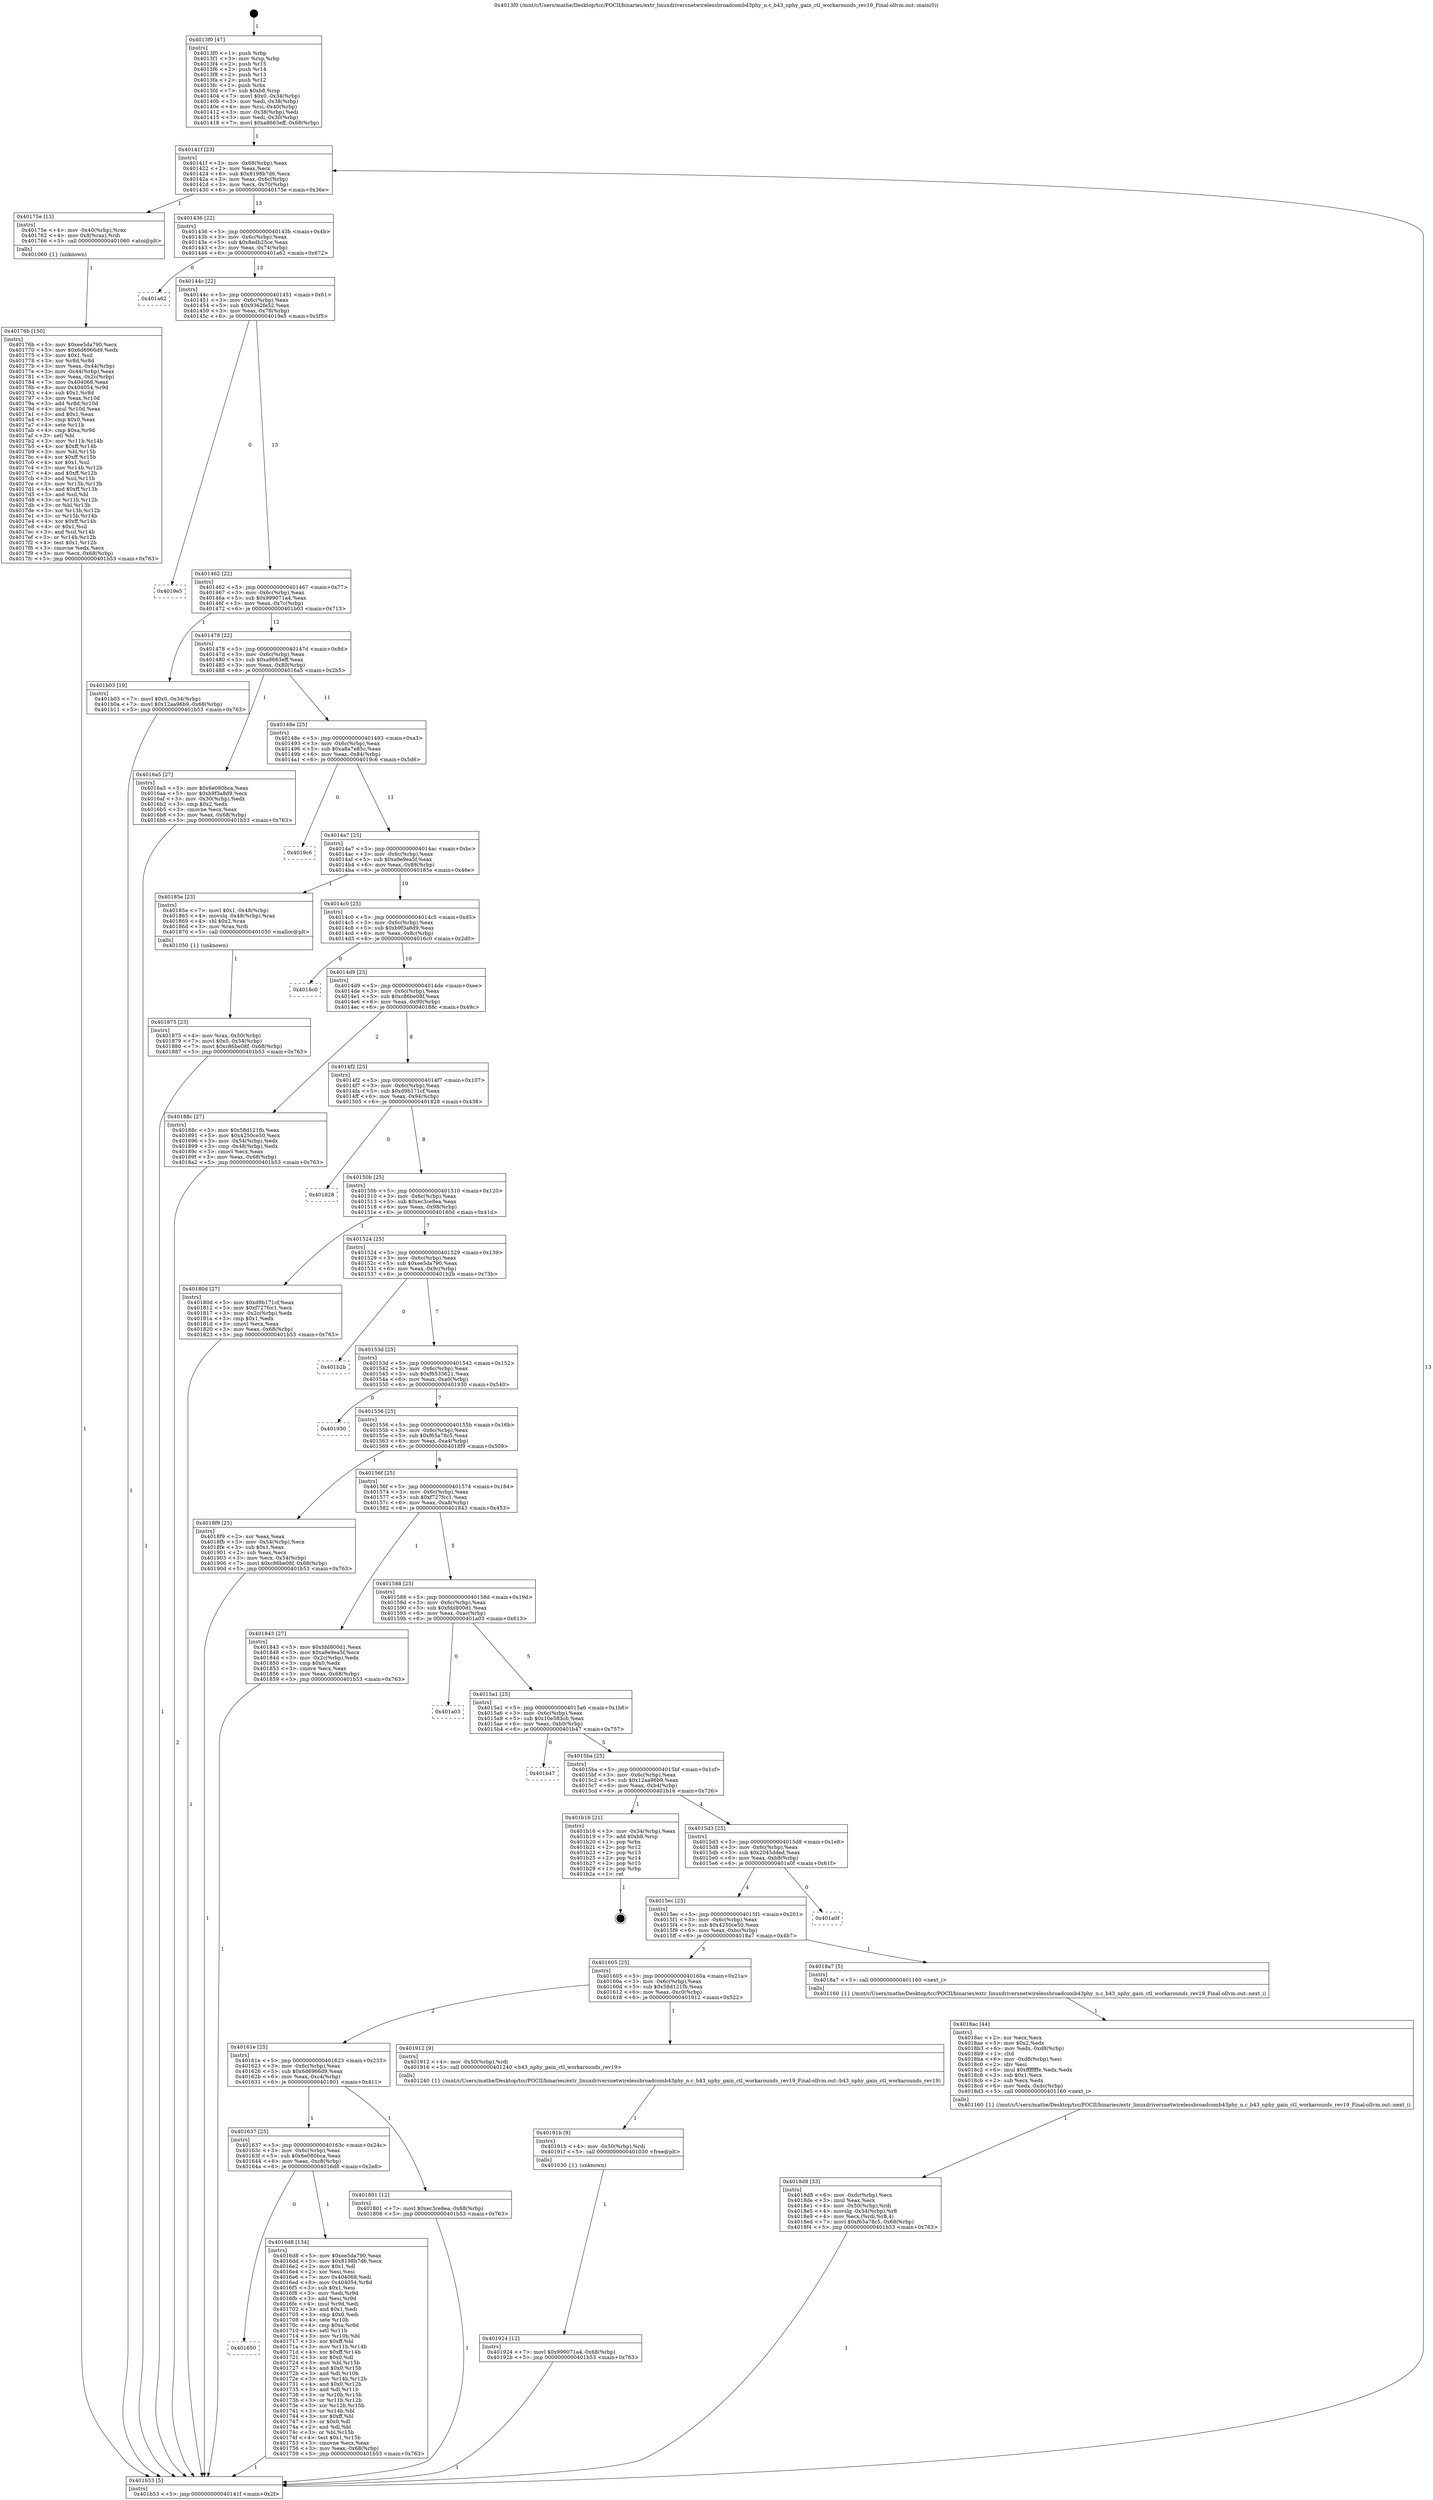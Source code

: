 digraph "0x4013f0" {
  label = "0x4013f0 (/mnt/c/Users/mathe/Desktop/tcc/POCII/binaries/extr_linuxdriversnetwirelessbroadcomb43phy_n.c_b43_nphy_gain_ctl_workarounds_rev19_Final-ollvm.out::main(0))"
  labelloc = "t"
  node[shape=record]

  Entry [label="",width=0.3,height=0.3,shape=circle,fillcolor=black,style=filled]
  "0x40141f" [label="{
     0x40141f [23]\l
     | [instrs]\l
     &nbsp;&nbsp;0x40141f \<+3\>: mov -0x68(%rbp),%eax\l
     &nbsp;&nbsp;0x401422 \<+2\>: mov %eax,%ecx\l
     &nbsp;&nbsp;0x401424 \<+6\>: sub $0x8198b7d6,%ecx\l
     &nbsp;&nbsp;0x40142a \<+3\>: mov %eax,-0x6c(%rbp)\l
     &nbsp;&nbsp;0x40142d \<+3\>: mov %ecx,-0x70(%rbp)\l
     &nbsp;&nbsp;0x401430 \<+6\>: je 000000000040175e \<main+0x36e\>\l
  }"]
  "0x40175e" [label="{
     0x40175e [13]\l
     | [instrs]\l
     &nbsp;&nbsp;0x40175e \<+4\>: mov -0x40(%rbp),%rax\l
     &nbsp;&nbsp;0x401762 \<+4\>: mov 0x8(%rax),%rdi\l
     &nbsp;&nbsp;0x401766 \<+5\>: call 0000000000401060 \<atoi@plt\>\l
     | [calls]\l
     &nbsp;&nbsp;0x401060 \{1\} (unknown)\l
  }"]
  "0x401436" [label="{
     0x401436 [22]\l
     | [instrs]\l
     &nbsp;&nbsp;0x401436 \<+5\>: jmp 000000000040143b \<main+0x4b\>\l
     &nbsp;&nbsp;0x40143b \<+3\>: mov -0x6c(%rbp),%eax\l
     &nbsp;&nbsp;0x40143e \<+5\>: sub $0x8edb25ce,%eax\l
     &nbsp;&nbsp;0x401443 \<+3\>: mov %eax,-0x74(%rbp)\l
     &nbsp;&nbsp;0x401446 \<+6\>: je 0000000000401a62 \<main+0x672\>\l
  }"]
  Exit [label="",width=0.3,height=0.3,shape=circle,fillcolor=black,style=filled,peripheries=2]
  "0x401a62" [label="{
     0x401a62\l
  }", style=dashed]
  "0x40144c" [label="{
     0x40144c [22]\l
     | [instrs]\l
     &nbsp;&nbsp;0x40144c \<+5\>: jmp 0000000000401451 \<main+0x61\>\l
     &nbsp;&nbsp;0x401451 \<+3\>: mov -0x6c(%rbp),%eax\l
     &nbsp;&nbsp;0x401454 \<+5\>: sub $0x9362fe52,%eax\l
     &nbsp;&nbsp;0x401459 \<+3\>: mov %eax,-0x78(%rbp)\l
     &nbsp;&nbsp;0x40145c \<+6\>: je 00000000004019e5 \<main+0x5f5\>\l
  }"]
  "0x401924" [label="{
     0x401924 [12]\l
     | [instrs]\l
     &nbsp;&nbsp;0x401924 \<+7\>: movl $0x999071a4,-0x68(%rbp)\l
     &nbsp;&nbsp;0x40192b \<+5\>: jmp 0000000000401b53 \<main+0x763\>\l
  }"]
  "0x4019e5" [label="{
     0x4019e5\l
  }", style=dashed]
  "0x401462" [label="{
     0x401462 [22]\l
     | [instrs]\l
     &nbsp;&nbsp;0x401462 \<+5\>: jmp 0000000000401467 \<main+0x77\>\l
     &nbsp;&nbsp;0x401467 \<+3\>: mov -0x6c(%rbp),%eax\l
     &nbsp;&nbsp;0x40146a \<+5\>: sub $0x999071a4,%eax\l
     &nbsp;&nbsp;0x40146f \<+3\>: mov %eax,-0x7c(%rbp)\l
     &nbsp;&nbsp;0x401472 \<+6\>: je 0000000000401b03 \<main+0x713\>\l
  }"]
  "0x40191b" [label="{
     0x40191b [9]\l
     | [instrs]\l
     &nbsp;&nbsp;0x40191b \<+4\>: mov -0x50(%rbp),%rdi\l
     &nbsp;&nbsp;0x40191f \<+5\>: call 0000000000401030 \<free@plt\>\l
     | [calls]\l
     &nbsp;&nbsp;0x401030 \{1\} (unknown)\l
  }"]
  "0x401b03" [label="{
     0x401b03 [19]\l
     | [instrs]\l
     &nbsp;&nbsp;0x401b03 \<+7\>: movl $0x0,-0x34(%rbp)\l
     &nbsp;&nbsp;0x401b0a \<+7\>: movl $0x12aa96b9,-0x68(%rbp)\l
     &nbsp;&nbsp;0x401b11 \<+5\>: jmp 0000000000401b53 \<main+0x763\>\l
  }"]
  "0x401478" [label="{
     0x401478 [22]\l
     | [instrs]\l
     &nbsp;&nbsp;0x401478 \<+5\>: jmp 000000000040147d \<main+0x8d\>\l
     &nbsp;&nbsp;0x40147d \<+3\>: mov -0x6c(%rbp),%eax\l
     &nbsp;&nbsp;0x401480 \<+5\>: sub $0xa8663eff,%eax\l
     &nbsp;&nbsp;0x401485 \<+3\>: mov %eax,-0x80(%rbp)\l
     &nbsp;&nbsp;0x401488 \<+6\>: je 00000000004016a5 \<main+0x2b5\>\l
  }"]
  "0x4018d8" [label="{
     0x4018d8 [33]\l
     | [instrs]\l
     &nbsp;&nbsp;0x4018d8 \<+6\>: mov -0xdc(%rbp),%ecx\l
     &nbsp;&nbsp;0x4018de \<+3\>: imul %eax,%ecx\l
     &nbsp;&nbsp;0x4018e1 \<+4\>: mov -0x50(%rbp),%rdi\l
     &nbsp;&nbsp;0x4018e5 \<+4\>: movslq -0x54(%rbp),%r8\l
     &nbsp;&nbsp;0x4018e9 \<+4\>: mov %ecx,(%rdi,%r8,4)\l
     &nbsp;&nbsp;0x4018ed \<+7\>: movl $0xf65a78c5,-0x68(%rbp)\l
     &nbsp;&nbsp;0x4018f4 \<+5\>: jmp 0000000000401b53 \<main+0x763\>\l
  }"]
  "0x4016a5" [label="{
     0x4016a5 [27]\l
     | [instrs]\l
     &nbsp;&nbsp;0x4016a5 \<+5\>: mov $0x6e080bca,%eax\l
     &nbsp;&nbsp;0x4016aa \<+5\>: mov $0xb9f3a8d9,%ecx\l
     &nbsp;&nbsp;0x4016af \<+3\>: mov -0x30(%rbp),%edx\l
     &nbsp;&nbsp;0x4016b2 \<+3\>: cmp $0x2,%edx\l
     &nbsp;&nbsp;0x4016b5 \<+3\>: cmovne %ecx,%eax\l
     &nbsp;&nbsp;0x4016b8 \<+3\>: mov %eax,-0x68(%rbp)\l
     &nbsp;&nbsp;0x4016bb \<+5\>: jmp 0000000000401b53 \<main+0x763\>\l
  }"]
  "0x40148e" [label="{
     0x40148e [25]\l
     | [instrs]\l
     &nbsp;&nbsp;0x40148e \<+5\>: jmp 0000000000401493 \<main+0xa3\>\l
     &nbsp;&nbsp;0x401493 \<+3\>: mov -0x6c(%rbp),%eax\l
     &nbsp;&nbsp;0x401496 \<+5\>: sub $0xa8a7e85c,%eax\l
     &nbsp;&nbsp;0x40149b \<+6\>: mov %eax,-0x84(%rbp)\l
     &nbsp;&nbsp;0x4014a1 \<+6\>: je 00000000004019c6 \<main+0x5d6\>\l
  }"]
  "0x401b53" [label="{
     0x401b53 [5]\l
     | [instrs]\l
     &nbsp;&nbsp;0x401b53 \<+5\>: jmp 000000000040141f \<main+0x2f\>\l
  }"]
  "0x4013f0" [label="{
     0x4013f0 [47]\l
     | [instrs]\l
     &nbsp;&nbsp;0x4013f0 \<+1\>: push %rbp\l
     &nbsp;&nbsp;0x4013f1 \<+3\>: mov %rsp,%rbp\l
     &nbsp;&nbsp;0x4013f4 \<+2\>: push %r15\l
     &nbsp;&nbsp;0x4013f6 \<+2\>: push %r14\l
     &nbsp;&nbsp;0x4013f8 \<+2\>: push %r13\l
     &nbsp;&nbsp;0x4013fa \<+2\>: push %r12\l
     &nbsp;&nbsp;0x4013fc \<+1\>: push %rbx\l
     &nbsp;&nbsp;0x4013fd \<+7\>: sub $0xb8,%rsp\l
     &nbsp;&nbsp;0x401404 \<+7\>: movl $0x0,-0x34(%rbp)\l
     &nbsp;&nbsp;0x40140b \<+3\>: mov %edi,-0x38(%rbp)\l
     &nbsp;&nbsp;0x40140e \<+4\>: mov %rsi,-0x40(%rbp)\l
     &nbsp;&nbsp;0x401412 \<+3\>: mov -0x38(%rbp),%edi\l
     &nbsp;&nbsp;0x401415 \<+3\>: mov %edi,-0x30(%rbp)\l
     &nbsp;&nbsp;0x401418 \<+7\>: movl $0xa8663eff,-0x68(%rbp)\l
  }"]
  "0x4018ac" [label="{
     0x4018ac [44]\l
     | [instrs]\l
     &nbsp;&nbsp;0x4018ac \<+2\>: xor %ecx,%ecx\l
     &nbsp;&nbsp;0x4018ae \<+5\>: mov $0x2,%edx\l
     &nbsp;&nbsp;0x4018b3 \<+6\>: mov %edx,-0xd8(%rbp)\l
     &nbsp;&nbsp;0x4018b9 \<+1\>: cltd\l
     &nbsp;&nbsp;0x4018ba \<+6\>: mov -0xd8(%rbp),%esi\l
     &nbsp;&nbsp;0x4018c0 \<+2\>: idiv %esi\l
     &nbsp;&nbsp;0x4018c2 \<+6\>: imul $0xfffffffe,%edx,%edx\l
     &nbsp;&nbsp;0x4018c8 \<+3\>: sub $0x1,%ecx\l
     &nbsp;&nbsp;0x4018cb \<+2\>: sub %ecx,%edx\l
     &nbsp;&nbsp;0x4018cd \<+6\>: mov %edx,-0xdc(%rbp)\l
     &nbsp;&nbsp;0x4018d3 \<+5\>: call 0000000000401160 \<next_i\>\l
     | [calls]\l
     &nbsp;&nbsp;0x401160 \{1\} (/mnt/c/Users/mathe/Desktop/tcc/POCII/binaries/extr_linuxdriversnetwirelessbroadcomb43phy_n.c_b43_nphy_gain_ctl_workarounds_rev19_Final-ollvm.out::next_i)\l
  }"]
  "0x4019c6" [label="{
     0x4019c6\l
  }", style=dashed]
  "0x4014a7" [label="{
     0x4014a7 [25]\l
     | [instrs]\l
     &nbsp;&nbsp;0x4014a7 \<+5\>: jmp 00000000004014ac \<main+0xbc\>\l
     &nbsp;&nbsp;0x4014ac \<+3\>: mov -0x6c(%rbp),%eax\l
     &nbsp;&nbsp;0x4014af \<+5\>: sub $0xa9e9ea5f,%eax\l
     &nbsp;&nbsp;0x4014b4 \<+6\>: mov %eax,-0x88(%rbp)\l
     &nbsp;&nbsp;0x4014ba \<+6\>: je 000000000040185e \<main+0x46e\>\l
  }"]
  "0x401875" [label="{
     0x401875 [23]\l
     | [instrs]\l
     &nbsp;&nbsp;0x401875 \<+4\>: mov %rax,-0x50(%rbp)\l
     &nbsp;&nbsp;0x401879 \<+7\>: movl $0x0,-0x54(%rbp)\l
     &nbsp;&nbsp;0x401880 \<+7\>: movl $0xc86be08f,-0x68(%rbp)\l
     &nbsp;&nbsp;0x401887 \<+5\>: jmp 0000000000401b53 \<main+0x763\>\l
  }"]
  "0x40185e" [label="{
     0x40185e [23]\l
     | [instrs]\l
     &nbsp;&nbsp;0x40185e \<+7\>: movl $0x1,-0x48(%rbp)\l
     &nbsp;&nbsp;0x401865 \<+4\>: movslq -0x48(%rbp),%rax\l
     &nbsp;&nbsp;0x401869 \<+4\>: shl $0x2,%rax\l
     &nbsp;&nbsp;0x40186d \<+3\>: mov %rax,%rdi\l
     &nbsp;&nbsp;0x401870 \<+5\>: call 0000000000401050 \<malloc@plt\>\l
     | [calls]\l
     &nbsp;&nbsp;0x401050 \{1\} (unknown)\l
  }"]
  "0x4014c0" [label="{
     0x4014c0 [25]\l
     | [instrs]\l
     &nbsp;&nbsp;0x4014c0 \<+5\>: jmp 00000000004014c5 \<main+0xd5\>\l
     &nbsp;&nbsp;0x4014c5 \<+3\>: mov -0x6c(%rbp),%eax\l
     &nbsp;&nbsp;0x4014c8 \<+5\>: sub $0xb9f3a8d9,%eax\l
     &nbsp;&nbsp;0x4014cd \<+6\>: mov %eax,-0x8c(%rbp)\l
     &nbsp;&nbsp;0x4014d3 \<+6\>: je 00000000004016c0 \<main+0x2d0\>\l
  }"]
  "0x40176b" [label="{
     0x40176b [150]\l
     | [instrs]\l
     &nbsp;&nbsp;0x40176b \<+5\>: mov $0xee5da790,%ecx\l
     &nbsp;&nbsp;0x401770 \<+5\>: mov $0x6d6966d9,%edx\l
     &nbsp;&nbsp;0x401775 \<+3\>: mov $0x1,%sil\l
     &nbsp;&nbsp;0x401778 \<+3\>: xor %r8d,%r8d\l
     &nbsp;&nbsp;0x40177b \<+3\>: mov %eax,-0x44(%rbp)\l
     &nbsp;&nbsp;0x40177e \<+3\>: mov -0x44(%rbp),%eax\l
     &nbsp;&nbsp;0x401781 \<+3\>: mov %eax,-0x2c(%rbp)\l
     &nbsp;&nbsp;0x401784 \<+7\>: mov 0x404068,%eax\l
     &nbsp;&nbsp;0x40178b \<+8\>: mov 0x404054,%r9d\l
     &nbsp;&nbsp;0x401793 \<+4\>: sub $0x1,%r8d\l
     &nbsp;&nbsp;0x401797 \<+3\>: mov %eax,%r10d\l
     &nbsp;&nbsp;0x40179a \<+3\>: add %r8d,%r10d\l
     &nbsp;&nbsp;0x40179d \<+4\>: imul %r10d,%eax\l
     &nbsp;&nbsp;0x4017a1 \<+3\>: and $0x1,%eax\l
     &nbsp;&nbsp;0x4017a4 \<+3\>: cmp $0x0,%eax\l
     &nbsp;&nbsp;0x4017a7 \<+4\>: sete %r11b\l
     &nbsp;&nbsp;0x4017ab \<+4\>: cmp $0xa,%r9d\l
     &nbsp;&nbsp;0x4017af \<+3\>: setl %bl\l
     &nbsp;&nbsp;0x4017b2 \<+3\>: mov %r11b,%r14b\l
     &nbsp;&nbsp;0x4017b5 \<+4\>: xor $0xff,%r14b\l
     &nbsp;&nbsp;0x4017b9 \<+3\>: mov %bl,%r15b\l
     &nbsp;&nbsp;0x4017bc \<+4\>: xor $0xff,%r15b\l
     &nbsp;&nbsp;0x4017c0 \<+4\>: xor $0x1,%sil\l
     &nbsp;&nbsp;0x4017c4 \<+3\>: mov %r14b,%r12b\l
     &nbsp;&nbsp;0x4017c7 \<+4\>: and $0xff,%r12b\l
     &nbsp;&nbsp;0x4017cb \<+3\>: and %sil,%r11b\l
     &nbsp;&nbsp;0x4017ce \<+3\>: mov %r15b,%r13b\l
     &nbsp;&nbsp;0x4017d1 \<+4\>: and $0xff,%r13b\l
     &nbsp;&nbsp;0x4017d5 \<+3\>: and %sil,%bl\l
     &nbsp;&nbsp;0x4017d8 \<+3\>: or %r11b,%r12b\l
     &nbsp;&nbsp;0x4017db \<+3\>: or %bl,%r13b\l
     &nbsp;&nbsp;0x4017de \<+3\>: xor %r13b,%r12b\l
     &nbsp;&nbsp;0x4017e1 \<+3\>: or %r15b,%r14b\l
     &nbsp;&nbsp;0x4017e4 \<+4\>: xor $0xff,%r14b\l
     &nbsp;&nbsp;0x4017e8 \<+4\>: or $0x1,%sil\l
     &nbsp;&nbsp;0x4017ec \<+3\>: and %sil,%r14b\l
     &nbsp;&nbsp;0x4017ef \<+3\>: or %r14b,%r12b\l
     &nbsp;&nbsp;0x4017f2 \<+4\>: test $0x1,%r12b\l
     &nbsp;&nbsp;0x4017f6 \<+3\>: cmovne %edx,%ecx\l
     &nbsp;&nbsp;0x4017f9 \<+3\>: mov %ecx,-0x68(%rbp)\l
     &nbsp;&nbsp;0x4017fc \<+5\>: jmp 0000000000401b53 \<main+0x763\>\l
  }"]
  "0x4016c0" [label="{
     0x4016c0\l
  }", style=dashed]
  "0x4014d9" [label="{
     0x4014d9 [25]\l
     | [instrs]\l
     &nbsp;&nbsp;0x4014d9 \<+5\>: jmp 00000000004014de \<main+0xee\>\l
     &nbsp;&nbsp;0x4014de \<+3\>: mov -0x6c(%rbp),%eax\l
     &nbsp;&nbsp;0x4014e1 \<+5\>: sub $0xc86be08f,%eax\l
     &nbsp;&nbsp;0x4014e6 \<+6\>: mov %eax,-0x90(%rbp)\l
     &nbsp;&nbsp;0x4014ec \<+6\>: je 000000000040188c \<main+0x49c\>\l
  }"]
  "0x401650" [label="{
     0x401650\l
  }", style=dashed]
  "0x40188c" [label="{
     0x40188c [27]\l
     | [instrs]\l
     &nbsp;&nbsp;0x40188c \<+5\>: mov $0x58d121fb,%eax\l
     &nbsp;&nbsp;0x401891 \<+5\>: mov $0x4250ce50,%ecx\l
     &nbsp;&nbsp;0x401896 \<+3\>: mov -0x54(%rbp),%edx\l
     &nbsp;&nbsp;0x401899 \<+3\>: cmp -0x48(%rbp),%edx\l
     &nbsp;&nbsp;0x40189c \<+3\>: cmovl %ecx,%eax\l
     &nbsp;&nbsp;0x40189f \<+3\>: mov %eax,-0x68(%rbp)\l
     &nbsp;&nbsp;0x4018a2 \<+5\>: jmp 0000000000401b53 \<main+0x763\>\l
  }"]
  "0x4014f2" [label="{
     0x4014f2 [25]\l
     | [instrs]\l
     &nbsp;&nbsp;0x4014f2 \<+5\>: jmp 00000000004014f7 \<main+0x107\>\l
     &nbsp;&nbsp;0x4014f7 \<+3\>: mov -0x6c(%rbp),%eax\l
     &nbsp;&nbsp;0x4014fa \<+5\>: sub $0xd9b171cf,%eax\l
     &nbsp;&nbsp;0x4014ff \<+6\>: mov %eax,-0x94(%rbp)\l
     &nbsp;&nbsp;0x401505 \<+6\>: je 0000000000401828 \<main+0x438\>\l
  }"]
  "0x4016d8" [label="{
     0x4016d8 [134]\l
     | [instrs]\l
     &nbsp;&nbsp;0x4016d8 \<+5\>: mov $0xee5da790,%eax\l
     &nbsp;&nbsp;0x4016dd \<+5\>: mov $0x8198b7d6,%ecx\l
     &nbsp;&nbsp;0x4016e2 \<+2\>: mov $0x1,%dl\l
     &nbsp;&nbsp;0x4016e4 \<+2\>: xor %esi,%esi\l
     &nbsp;&nbsp;0x4016e6 \<+7\>: mov 0x404068,%edi\l
     &nbsp;&nbsp;0x4016ed \<+8\>: mov 0x404054,%r8d\l
     &nbsp;&nbsp;0x4016f5 \<+3\>: sub $0x1,%esi\l
     &nbsp;&nbsp;0x4016f8 \<+3\>: mov %edi,%r9d\l
     &nbsp;&nbsp;0x4016fb \<+3\>: add %esi,%r9d\l
     &nbsp;&nbsp;0x4016fe \<+4\>: imul %r9d,%edi\l
     &nbsp;&nbsp;0x401702 \<+3\>: and $0x1,%edi\l
     &nbsp;&nbsp;0x401705 \<+3\>: cmp $0x0,%edi\l
     &nbsp;&nbsp;0x401708 \<+4\>: sete %r10b\l
     &nbsp;&nbsp;0x40170c \<+4\>: cmp $0xa,%r8d\l
     &nbsp;&nbsp;0x401710 \<+4\>: setl %r11b\l
     &nbsp;&nbsp;0x401714 \<+3\>: mov %r10b,%bl\l
     &nbsp;&nbsp;0x401717 \<+3\>: xor $0xff,%bl\l
     &nbsp;&nbsp;0x40171a \<+3\>: mov %r11b,%r14b\l
     &nbsp;&nbsp;0x40171d \<+4\>: xor $0xff,%r14b\l
     &nbsp;&nbsp;0x401721 \<+3\>: xor $0x0,%dl\l
     &nbsp;&nbsp;0x401724 \<+3\>: mov %bl,%r15b\l
     &nbsp;&nbsp;0x401727 \<+4\>: and $0x0,%r15b\l
     &nbsp;&nbsp;0x40172b \<+3\>: and %dl,%r10b\l
     &nbsp;&nbsp;0x40172e \<+3\>: mov %r14b,%r12b\l
     &nbsp;&nbsp;0x401731 \<+4\>: and $0x0,%r12b\l
     &nbsp;&nbsp;0x401735 \<+3\>: and %dl,%r11b\l
     &nbsp;&nbsp;0x401738 \<+3\>: or %r10b,%r15b\l
     &nbsp;&nbsp;0x40173b \<+3\>: or %r11b,%r12b\l
     &nbsp;&nbsp;0x40173e \<+3\>: xor %r12b,%r15b\l
     &nbsp;&nbsp;0x401741 \<+3\>: or %r14b,%bl\l
     &nbsp;&nbsp;0x401744 \<+3\>: xor $0xff,%bl\l
     &nbsp;&nbsp;0x401747 \<+3\>: or $0x0,%dl\l
     &nbsp;&nbsp;0x40174a \<+2\>: and %dl,%bl\l
     &nbsp;&nbsp;0x40174c \<+3\>: or %bl,%r15b\l
     &nbsp;&nbsp;0x40174f \<+4\>: test $0x1,%r15b\l
     &nbsp;&nbsp;0x401753 \<+3\>: cmovne %ecx,%eax\l
     &nbsp;&nbsp;0x401756 \<+3\>: mov %eax,-0x68(%rbp)\l
     &nbsp;&nbsp;0x401759 \<+5\>: jmp 0000000000401b53 \<main+0x763\>\l
  }"]
  "0x401828" [label="{
     0x401828\l
  }", style=dashed]
  "0x40150b" [label="{
     0x40150b [25]\l
     | [instrs]\l
     &nbsp;&nbsp;0x40150b \<+5\>: jmp 0000000000401510 \<main+0x120\>\l
     &nbsp;&nbsp;0x401510 \<+3\>: mov -0x6c(%rbp),%eax\l
     &nbsp;&nbsp;0x401513 \<+5\>: sub $0xec3ce8ea,%eax\l
     &nbsp;&nbsp;0x401518 \<+6\>: mov %eax,-0x98(%rbp)\l
     &nbsp;&nbsp;0x40151e \<+6\>: je 000000000040180d \<main+0x41d\>\l
  }"]
  "0x401637" [label="{
     0x401637 [25]\l
     | [instrs]\l
     &nbsp;&nbsp;0x401637 \<+5\>: jmp 000000000040163c \<main+0x24c\>\l
     &nbsp;&nbsp;0x40163c \<+3\>: mov -0x6c(%rbp),%eax\l
     &nbsp;&nbsp;0x40163f \<+5\>: sub $0x6e080bca,%eax\l
     &nbsp;&nbsp;0x401644 \<+6\>: mov %eax,-0xc8(%rbp)\l
     &nbsp;&nbsp;0x40164a \<+6\>: je 00000000004016d8 \<main+0x2e8\>\l
  }"]
  "0x40180d" [label="{
     0x40180d [27]\l
     | [instrs]\l
     &nbsp;&nbsp;0x40180d \<+5\>: mov $0xd9b171cf,%eax\l
     &nbsp;&nbsp;0x401812 \<+5\>: mov $0xf727fcc1,%ecx\l
     &nbsp;&nbsp;0x401817 \<+3\>: mov -0x2c(%rbp),%edx\l
     &nbsp;&nbsp;0x40181a \<+3\>: cmp $0x1,%edx\l
     &nbsp;&nbsp;0x40181d \<+3\>: cmovl %ecx,%eax\l
     &nbsp;&nbsp;0x401820 \<+3\>: mov %eax,-0x68(%rbp)\l
     &nbsp;&nbsp;0x401823 \<+5\>: jmp 0000000000401b53 \<main+0x763\>\l
  }"]
  "0x401524" [label="{
     0x401524 [25]\l
     | [instrs]\l
     &nbsp;&nbsp;0x401524 \<+5\>: jmp 0000000000401529 \<main+0x139\>\l
     &nbsp;&nbsp;0x401529 \<+3\>: mov -0x6c(%rbp),%eax\l
     &nbsp;&nbsp;0x40152c \<+5\>: sub $0xee5da790,%eax\l
     &nbsp;&nbsp;0x401531 \<+6\>: mov %eax,-0x9c(%rbp)\l
     &nbsp;&nbsp;0x401537 \<+6\>: je 0000000000401b2b \<main+0x73b\>\l
  }"]
  "0x401801" [label="{
     0x401801 [12]\l
     | [instrs]\l
     &nbsp;&nbsp;0x401801 \<+7\>: movl $0xec3ce8ea,-0x68(%rbp)\l
     &nbsp;&nbsp;0x401808 \<+5\>: jmp 0000000000401b53 \<main+0x763\>\l
  }"]
  "0x401b2b" [label="{
     0x401b2b\l
  }", style=dashed]
  "0x40153d" [label="{
     0x40153d [25]\l
     | [instrs]\l
     &nbsp;&nbsp;0x40153d \<+5\>: jmp 0000000000401542 \<main+0x152\>\l
     &nbsp;&nbsp;0x401542 \<+3\>: mov -0x6c(%rbp),%eax\l
     &nbsp;&nbsp;0x401545 \<+5\>: sub $0xf6533621,%eax\l
     &nbsp;&nbsp;0x40154a \<+6\>: mov %eax,-0xa0(%rbp)\l
     &nbsp;&nbsp;0x401550 \<+6\>: je 0000000000401930 \<main+0x540\>\l
  }"]
  "0x40161e" [label="{
     0x40161e [25]\l
     | [instrs]\l
     &nbsp;&nbsp;0x40161e \<+5\>: jmp 0000000000401623 \<main+0x233\>\l
     &nbsp;&nbsp;0x401623 \<+3\>: mov -0x6c(%rbp),%eax\l
     &nbsp;&nbsp;0x401626 \<+5\>: sub $0x6d6966d9,%eax\l
     &nbsp;&nbsp;0x40162b \<+6\>: mov %eax,-0xc4(%rbp)\l
     &nbsp;&nbsp;0x401631 \<+6\>: je 0000000000401801 \<main+0x411\>\l
  }"]
  "0x401930" [label="{
     0x401930\l
  }", style=dashed]
  "0x401556" [label="{
     0x401556 [25]\l
     | [instrs]\l
     &nbsp;&nbsp;0x401556 \<+5\>: jmp 000000000040155b \<main+0x16b\>\l
     &nbsp;&nbsp;0x40155b \<+3\>: mov -0x6c(%rbp),%eax\l
     &nbsp;&nbsp;0x40155e \<+5\>: sub $0xf65a78c5,%eax\l
     &nbsp;&nbsp;0x401563 \<+6\>: mov %eax,-0xa4(%rbp)\l
     &nbsp;&nbsp;0x401569 \<+6\>: je 00000000004018f9 \<main+0x509\>\l
  }"]
  "0x401912" [label="{
     0x401912 [9]\l
     | [instrs]\l
     &nbsp;&nbsp;0x401912 \<+4\>: mov -0x50(%rbp),%rdi\l
     &nbsp;&nbsp;0x401916 \<+5\>: call 0000000000401240 \<b43_nphy_gain_ctl_workarounds_rev19\>\l
     | [calls]\l
     &nbsp;&nbsp;0x401240 \{1\} (/mnt/c/Users/mathe/Desktop/tcc/POCII/binaries/extr_linuxdriversnetwirelessbroadcomb43phy_n.c_b43_nphy_gain_ctl_workarounds_rev19_Final-ollvm.out::b43_nphy_gain_ctl_workarounds_rev19)\l
  }"]
  "0x4018f9" [label="{
     0x4018f9 [25]\l
     | [instrs]\l
     &nbsp;&nbsp;0x4018f9 \<+2\>: xor %eax,%eax\l
     &nbsp;&nbsp;0x4018fb \<+3\>: mov -0x54(%rbp),%ecx\l
     &nbsp;&nbsp;0x4018fe \<+3\>: sub $0x1,%eax\l
     &nbsp;&nbsp;0x401901 \<+2\>: sub %eax,%ecx\l
     &nbsp;&nbsp;0x401903 \<+3\>: mov %ecx,-0x54(%rbp)\l
     &nbsp;&nbsp;0x401906 \<+7\>: movl $0xc86be08f,-0x68(%rbp)\l
     &nbsp;&nbsp;0x40190d \<+5\>: jmp 0000000000401b53 \<main+0x763\>\l
  }"]
  "0x40156f" [label="{
     0x40156f [25]\l
     | [instrs]\l
     &nbsp;&nbsp;0x40156f \<+5\>: jmp 0000000000401574 \<main+0x184\>\l
     &nbsp;&nbsp;0x401574 \<+3\>: mov -0x6c(%rbp),%eax\l
     &nbsp;&nbsp;0x401577 \<+5\>: sub $0xf727fcc1,%eax\l
     &nbsp;&nbsp;0x40157c \<+6\>: mov %eax,-0xa8(%rbp)\l
     &nbsp;&nbsp;0x401582 \<+6\>: je 0000000000401843 \<main+0x453\>\l
  }"]
  "0x401605" [label="{
     0x401605 [25]\l
     | [instrs]\l
     &nbsp;&nbsp;0x401605 \<+5\>: jmp 000000000040160a \<main+0x21a\>\l
     &nbsp;&nbsp;0x40160a \<+3\>: mov -0x6c(%rbp),%eax\l
     &nbsp;&nbsp;0x40160d \<+5\>: sub $0x58d121fb,%eax\l
     &nbsp;&nbsp;0x401612 \<+6\>: mov %eax,-0xc0(%rbp)\l
     &nbsp;&nbsp;0x401618 \<+6\>: je 0000000000401912 \<main+0x522\>\l
  }"]
  "0x401843" [label="{
     0x401843 [27]\l
     | [instrs]\l
     &nbsp;&nbsp;0x401843 \<+5\>: mov $0xfdd800d1,%eax\l
     &nbsp;&nbsp;0x401848 \<+5\>: mov $0xa9e9ea5f,%ecx\l
     &nbsp;&nbsp;0x40184d \<+3\>: mov -0x2c(%rbp),%edx\l
     &nbsp;&nbsp;0x401850 \<+3\>: cmp $0x0,%edx\l
     &nbsp;&nbsp;0x401853 \<+3\>: cmove %ecx,%eax\l
     &nbsp;&nbsp;0x401856 \<+3\>: mov %eax,-0x68(%rbp)\l
     &nbsp;&nbsp;0x401859 \<+5\>: jmp 0000000000401b53 \<main+0x763\>\l
  }"]
  "0x401588" [label="{
     0x401588 [25]\l
     | [instrs]\l
     &nbsp;&nbsp;0x401588 \<+5\>: jmp 000000000040158d \<main+0x19d\>\l
     &nbsp;&nbsp;0x40158d \<+3\>: mov -0x6c(%rbp),%eax\l
     &nbsp;&nbsp;0x401590 \<+5\>: sub $0xfdd800d1,%eax\l
     &nbsp;&nbsp;0x401595 \<+6\>: mov %eax,-0xac(%rbp)\l
     &nbsp;&nbsp;0x40159b \<+6\>: je 0000000000401a03 \<main+0x613\>\l
  }"]
  "0x4018a7" [label="{
     0x4018a7 [5]\l
     | [instrs]\l
     &nbsp;&nbsp;0x4018a7 \<+5\>: call 0000000000401160 \<next_i\>\l
     | [calls]\l
     &nbsp;&nbsp;0x401160 \{1\} (/mnt/c/Users/mathe/Desktop/tcc/POCII/binaries/extr_linuxdriversnetwirelessbroadcomb43phy_n.c_b43_nphy_gain_ctl_workarounds_rev19_Final-ollvm.out::next_i)\l
  }"]
  "0x401a03" [label="{
     0x401a03\l
  }", style=dashed]
  "0x4015a1" [label="{
     0x4015a1 [25]\l
     | [instrs]\l
     &nbsp;&nbsp;0x4015a1 \<+5\>: jmp 00000000004015a6 \<main+0x1b6\>\l
     &nbsp;&nbsp;0x4015a6 \<+3\>: mov -0x6c(%rbp),%eax\l
     &nbsp;&nbsp;0x4015a9 \<+5\>: sub $0x10e583cb,%eax\l
     &nbsp;&nbsp;0x4015ae \<+6\>: mov %eax,-0xb0(%rbp)\l
     &nbsp;&nbsp;0x4015b4 \<+6\>: je 0000000000401b47 \<main+0x757\>\l
  }"]
  "0x4015ec" [label="{
     0x4015ec [25]\l
     | [instrs]\l
     &nbsp;&nbsp;0x4015ec \<+5\>: jmp 00000000004015f1 \<main+0x201\>\l
     &nbsp;&nbsp;0x4015f1 \<+3\>: mov -0x6c(%rbp),%eax\l
     &nbsp;&nbsp;0x4015f4 \<+5\>: sub $0x4250ce50,%eax\l
     &nbsp;&nbsp;0x4015f9 \<+6\>: mov %eax,-0xbc(%rbp)\l
     &nbsp;&nbsp;0x4015ff \<+6\>: je 00000000004018a7 \<main+0x4b7\>\l
  }"]
  "0x401b47" [label="{
     0x401b47\l
  }", style=dashed]
  "0x4015ba" [label="{
     0x4015ba [25]\l
     | [instrs]\l
     &nbsp;&nbsp;0x4015ba \<+5\>: jmp 00000000004015bf \<main+0x1cf\>\l
     &nbsp;&nbsp;0x4015bf \<+3\>: mov -0x6c(%rbp),%eax\l
     &nbsp;&nbsp;0x4015c2 \<+5\>: sub $0x12aa96b9,%eax\l
     &nbsp;&nbsp;0x4015c7 \<+6\>: mov %eax,-0xb4(%rbp)\l
     &nbsp;&nbsp;0x4015cd \<+6\>: je 0000000000401b16 \<main+0x726\>\l
  }"]
  "0x401a0f" [label="{
     0x401a0f\l
  }", style=dashed]
  "0x401b16" [label="{
     0x401b16 [21]\l
     | [instrs]\l
     &nbsp;&nbsp;0x401b16 \<+3\>: mov -0x34(%rbp),%eax\l
     &nbsp;&nbsp;0x401b19 \<+7\>: add $0xb8,%rsp\l
     &nbsp;&nbsp;0x401b20 \<+1\>: pop %rbx\l
     &nbsp;&nbsp;0x401b21 \<+2\>: pop %r12\l
     &nbsp;&nbsp;0x401b23 \<+2\>: pop %r13\l
     &nbsp;&nbsp;0x401b25 \<+2\>: pop %r14\l
     &nbsp;&nbsp;0x401b27 \<+2\>: pop %r15\l
     &nbsp;&nbsp;0x401b29 \<+1\>: pop %rbp\l
     &nbsp;&nbsp;0x401b2a \<+1\>: ret\l
  }"]
  "0x4015d3" [label="{
     0x4015d3 [25]\l
     | [instrs]\l
     &nbsp;&nbsp;0x4015d3 \<+5\>: jmp 00000000004015d8 \<main+0x1e8\>\l
     &nbsp;&nbsp;0x4015d8 \<+3\>: mov -0x6c(%rbp),%eax\l
     &nbsp;&nbsp;0x4015db \<+5\>: sub $0x2045dded,%eax\l
     &nbsp;&nbsp;0x4015e0 \<+6\>: mov %eax,-0xb8(%rbp)\l
     &nbsp;&nbsp;0x4015e6 \<+6\>: je 0000000000401a0f \<main+0x61f\>\l
  }"]
  Entry -> "0x4013f0" [label=" 1"]
  "0x40141f" -> "0x40175e" [label=" 1"]
  "0x40141f" -> "0x401436" [label=" 13"]
  "0x401b16" -> Exit [label=" 1"]
  "0x401436" -> "0x401a62" [label=" 0"]
  "0x401436" -> "0x40144c" [label=" 13"]
  "0x401b03" -> "0x401b53" [label=" 1"]
  "0x40144c" -> "0x4019e5" [label=" 0"]
  "0x40144c" -> "0x401462" [label=" 13"]
  "0x401924" -> "0x401b53" [label=" 1"]
  "0x401462" -> "0x401b03" [label=" 1"]
  "0x401462" -> "0x401478" [label=" 12"]
  "0x40191b" -> "0x401924" [label=" 1"]
  "0x401478" -> "0x4016a5" [label=" 1"]
  "0x401478" -> "0x40148e" [label=" 11"]
  "0x4016a5" -> "0x401b53" [label=" 1"]
  "0x4013f0" -> "0x40141f" [label=" 1"]
  "0x401b53" -> "0x40141f" [label=" 13"]
  "0x401912" -> "0x40191b" [label=" 1"]
  "0x40148e" -> "0x4019c6" [label=" 0"]
  "0x40148e" -> "0x4014a7" [label=" 11"]
  "0x4018f9" -> "0x401b53" [label=" 1"]
  "0x4014a7" -> "0x40185e" [label=" 1"]
  "0x4014a7" -> "0x4014c0" [label=" 10"]
  "0x4018d8" -> "0x401b53" [label=" 1"]
  "0x4014c0" -> "0x4016c0" [label=" 0"]
  "0x4014c0" -> "0x4014d9" [label=" 10"]
  "0x4018ac" -> "0x4018d8" [label=" 1"]
  "0x4014d9" -> "0x40188c" [label=" 2"]
  "0x4014d9" -> "0x4014f2" [label=" 8"]
  "0x4018a7" -> "0x4018ac" [label=" 1"]
  "0x4014f2" -> "0x401828" [label=" 0"]
  "0x4014f2" -> "0x40150b" [label=" 8"]
  "0x40188c" -> "0x401b53" [label=" 2"]
  "0x40150b" -> "0x40180d" [label=" 1"]
  "0x40150b" -> "0x401524" [label=" 7"]
  "0x40185e" -> "0x401875" [label=" 1"]
  "0x401524" -> "0x401b2b" [label=" 0"]
  "0x401524" -> "0x40153d" [label=" 7"]
  "0x401843" -> "0x401b53" [label=" 1"]
  "0x40153d" -> "0x401930" [label=" 0"]
  "0x40153d" -> "0x401556" [label=" 7"]
  "0x401801" -> "0x401b53" [label=" 1"]
  "0x401556" -> "0x4018f9" [label=" 1"]
  "0x401556" -> "0x40156f" [label=" 6"]
  "0x40176b" -> "0x401b53" [label=" 1"]
  "0x40156f" -> "0x401843" [label=" 1"]
  "0x40156f" -> "0x401588" [label=" 5"]
  "0x4016d8" -> "0x401b53" [label=" 1"]
  "0x401588" -> "0x401a03" [label=" 0"]
  "0x401588" -> "0x4015a1" [label=" 5"]
  "0x401637" -> "0x401650" [label=" 0"]
  "0x4015a1" -> "0x401b47" [label=" 0"]
  "0x4015a1" -> "0x4015ba" [label=" 5"]
  "0x401875" -> "0x401b53" [label=" 1"]
  "0x4015ba" -> "0x401b16" [label=" 1"]
  "0x4015ba" -> "0x4015d3" [label=" 4"]
  "0x40161e" -> "0x401637" [label=" 1"]
  "0x4015d3" -> "0x401a0f" [label=" 0"]
  "0x4015d3" -> "0x4015ec" [label=" 4"]
  "0x401637" -> "0x4016d8" [label=" 1"]
  "0x4015ec" -> "0x4018a7" [label=" 1"]
  "0x4015ec" -> "0x401605" [label=" 3"]
  "0x40175e" -> "0x40176b" [label=" 1"]
  "0x401605" -> "0x401912" [label=" 1"]
  "0x401605" -> "0x40161e" [label=" 2"]
  "0x40180d" -> "0x401b53" [label=" 1"]
  "0x40161e" -> "0x401801" [label=" 1"]
}
